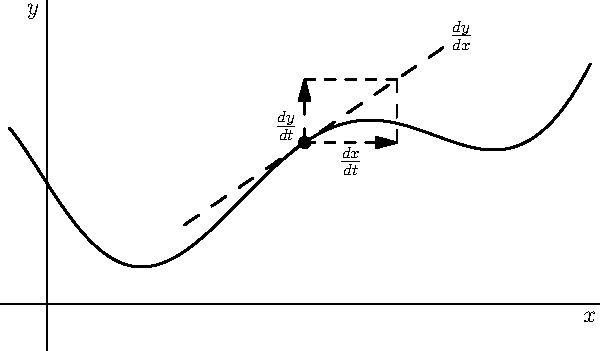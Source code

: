 	size(300);  
    import graph;
    
    real f(real x)
    {
        return 1/6*(-3*(x-3.5)^2+1/2*(x-3.15)^4-1/20*(x-3)^3-1/60*(x-3.2)^6)+2;
    }
    
    real g(real x)
    {
    	return 0.684941*(x-2.8)+1.75631;
    }
           
    xlimits(-0.5, 6);
	ylimits(-0.5, 3.3);
	
    draw(graph(f,-.4,5.9,n=400),linewidth(1bp));
    draw(graph(g,1.5,4.3,n=400),linewidth(1bp)+dashed);
    dot((2.8,f(2.8)),linewidth(6pt));
    
    draw((2.8,f(2.8))--(3.8,f(2.8)),linewidth(0.7bp)+dashed,EndArrow);
    draw((2.8,f(2.8))--(2.8,g(3.8)),linewidth(0.7bp)+dashed,EndArrow);
    draw((3.8,f(2.8))--(3.8,g(3.8)),linewidth(0.7bp)+dashed);
    draw((2.8,g(3.8))--(3.8,g(3.8)),linewidth(0.7bp)+dashed);
    
    label("$\frac{dy}{dx}$", (4.5,g(4.5)));
    label("$\frac{dx}{dt}$",(3.3,f(2.8)-0.2));
    label("$\frac{dy}{dt}$",(2.6,g(3.8)-0.5));
    
	xaxis("$x$", -0.5, 6);
    yaxis("$y$", -.5, 3.3);